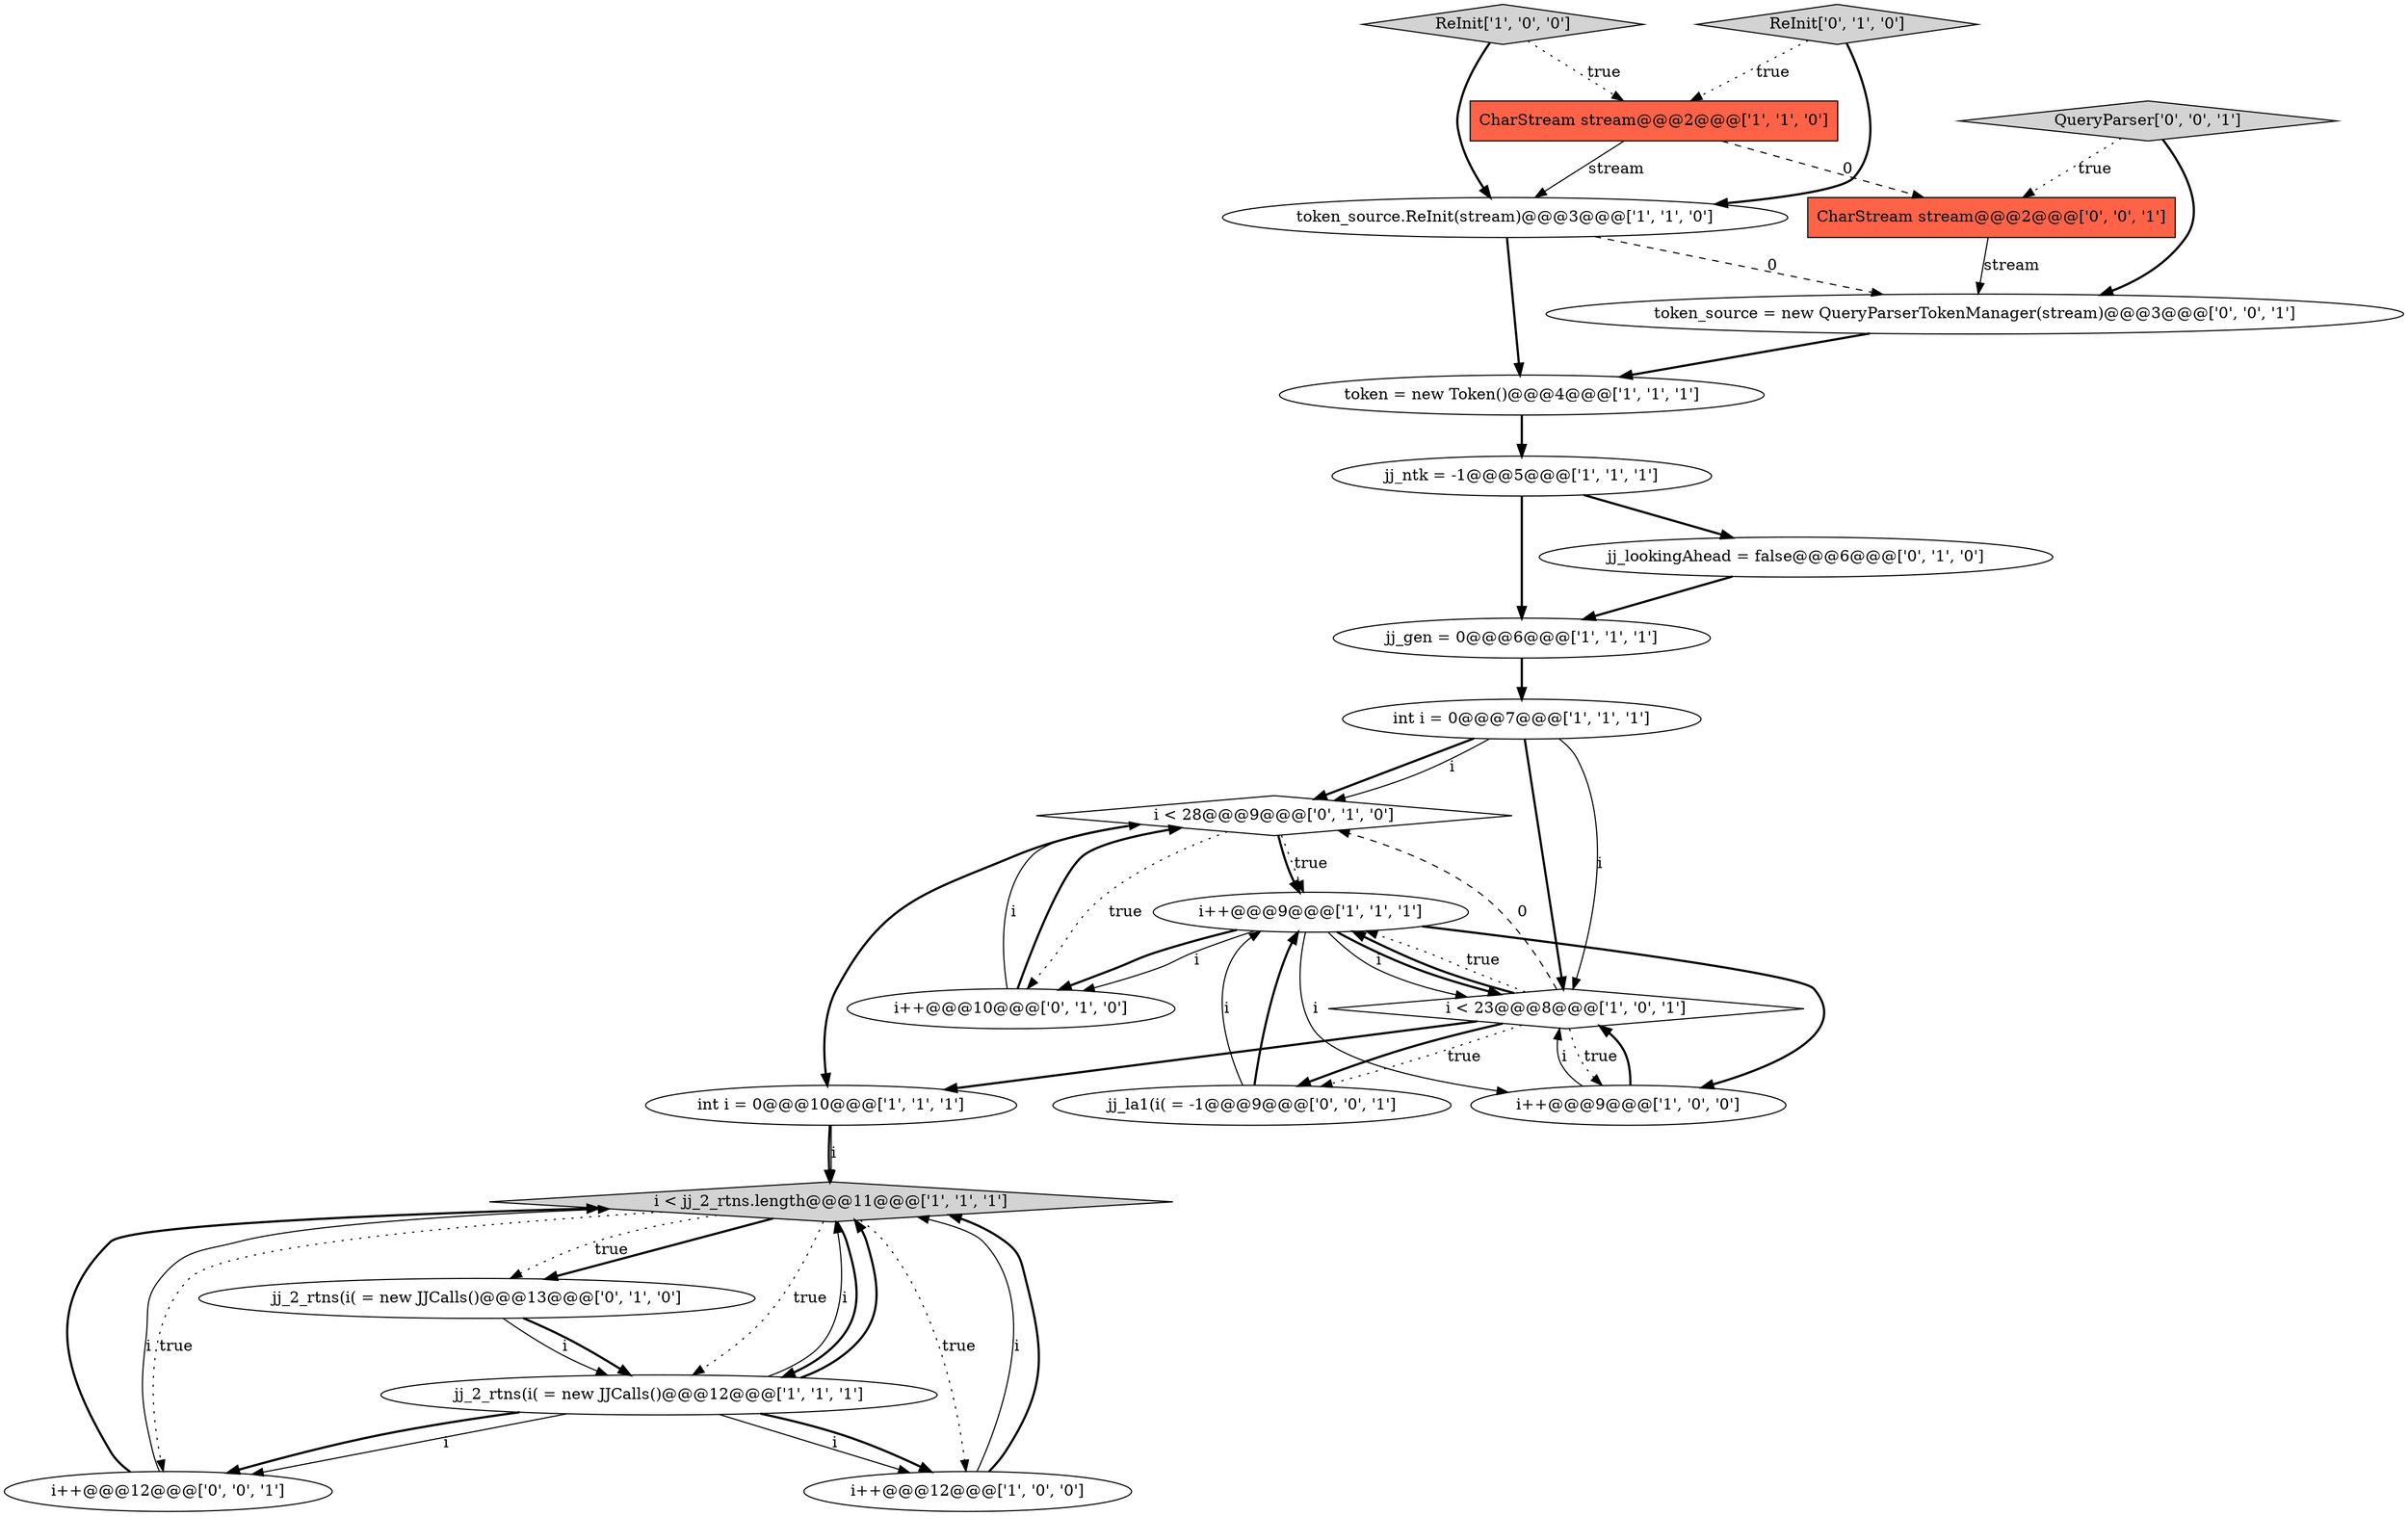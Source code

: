 digraph {
16 [style = filled, label = "i < 28@@@9@@@['0', '1', '0']", fillcolor = white, shape = diamond image = "AAA1AAABBB2BBB"];
10 [style = filled, label = "jj_gen = 0@@@6@@@['1', '1', '1']", fillcolor = white, shape = ellipse image = "AAA0AAABBB1BBB"];
15 [style = filled, label = "jj_2_rtns(i( = new JJCalls()@@@13@@@['0', '1', '0']", fillcolor = white, shape = ellipse image = "AAA0AAABBB2BBB"];
7 [style = filled, label = "ReInit['1', '0', '0']", fillcolor = lightgray, shape = diamond image = "AAA0AAABBB1BBB"];
11 [style = filled, label = "i < jj_2_rtns.length@@@11@@@['1', '1', '1']", fillcolor = lightgray, shape = diamond image = "AAA0AAABBB1BBB"];
13 [style = filled, label = "token_source.ReInit(stream)@@@3@@@['1', '1', '0']", fillcolor = white, shape = ellipse image = "AAA0AAABBB1BBB"];
1 [style = filled, label = "jj_ntk = -1@@@5@@@['1', '1', '1']", fillcolor = white, shape = ellipse image = "AAA0AAABBB1BBB"];
0 [style = filled, label = "CharStream stream@@@2@@@['1', '1', '0']", fillcolor = tomato, shape = box image = "AAA0AAABBB1BBB"];
9 [style = filled, label = "i < 23@@@8@@@['1', '0', '1']", fillcolor = white, shape = diamond image = "AAA0AAABBB1BBB"];
19 [style = filled, label = "jj_la1(i( = -1@@@9@@@['0', '0', '1']", fillcolor = white, shape = ellipse image = "AAA0AAABBB3BBB"];
20 [style = filled, label = "token_source = new QueryParserTokenManager(stream)@@@3@@@['0', '0', '1']", fillcolor = white, shape = ellipse image = "AAA0AAABBB3BBB"];
4 [style = filled, label = "int i = 0@@@7@@@['1', '1', '1']", fillcolor = white, shape = ellipse image = "AAA0AAABBB1BBB"];
2 [style = filled, label = "token = new Token()@@@4@@@['1', '1', '1']", fillcolor = white, shape = ellipse image = "AAA0AAABBB1BBB"];
23 [style = filled, label = "QueryParser['0', '0', '1']", fillcolor = lightgray, shape = diamond image = "AAA0AAABBB3BBB"];
3 [style = filled, label = "i++@@@9@@@['1', '0', '0']", fillcolor = white, shape = ellipse image = "AAA0AAABBB1BBB"];
17 [style = filled, label = "ReInit['0', '1', '0']", fillcolor = lightgray, shape = diamond image = "AAA0AAABBB2BBB"];
12 [style = filled, label = "jj_2_rtns(i( = new JJCalls()@@@12@@@['1', '1', '1']", fillcolor = white, shape = ellipse image = "AAA0AAABBB1BBB"];
8 [style = filled, label = "i++@@@9@@@['1', '1', '1']", fillcolor = white, shape = ellipse image = "AAA0AAABBB1BBB"];
21 [style = filled, label = "CharStream stream@@@2@@@['0', '0', '1']", fillcolor = tomato, shape = box image = "AAA0AAABBB3BBB"];
18 [style = filled, label = "jj_lookingAhead = false@@@6@@@['0', '1', '0']", fillcolor = white, shape = ellipse image = "AAA1AAABBB2BBB"];
14 [style = filled, label = "i++@@@10@@@['0', '1', '0']", fillcolor = white, shape = ellipse image = "AAA0AAABBB2BBB"];
22 [style = filled, label = "i++@@@12@@@['0', '0', '1']", fillcolor = white, shape = ellipse image = "AAA0AAABBB3BBB"];
5 [style = filled, label = "i++@@@12@@@['1', '0', '0']", fillcolor = white, shape = ellipse image = "AAA0AAABBB1BBB"];
6 [style = filled, label = "int i = 0@@@10@@@['1', '1', '1']", fillcolor = white, shape = ellipse image = "AAA0AAABBB1BBB"];
4->9 [style = solid, label="i"];
14->16 [style = solid, label="i"];
22->11 [style = bold, label=""];
9->19 [style = bold, label=""];
8->14 [style = solid, label="i"];
12->11 [style = solid, label="i"];
8->14 [style = bold, label=""];
9->8 [style = dotted, label="true"];
21->20 [style = solid, label="stream"];
19->8 [style = solid, label="i"];
5->11 [style = solid, label="i"];
11->12 [style = bold, label=""];
1->10 [style = bold, label=""];
8->9 [style = bold, label=""];
14->16 [style = bold, label=""];
17->0 [style = dotted, label="true"];
11->12 [style = dotted, label="true"];
4->16 [style = bold, label=""];
0->21 [style = dashed, label="0"];
12->22 [style = solid, label="i"];
15->12 [style = bold, label=""];
6->11 [style = bold, label=""];
19->8 [style = bold, label=""];
16->8 [style = bold, label=""];
16->14 [style = dotted, label="true"];
1->18 [style = bold, label=""];
8->3 [style = solid, label="i"];
11->15 [style = bold, label=""];
9->16 [style = dashed, label="0"];
8->3 [style = bold, label=""];
8->9 [style = solid, label="i"];
12->22 [style = bold, label=""];
12->5 [style = solid, label="i"];
9->6 [style = bold, label=""];
7->13 [style = bold, label=""];
12->5 [style = bold, label=""];
4->16 [style = solid, label="i"];
23->21 [style = dotted, label="true"];
5->11 [style = bold, label=""];
15->12 [style = solid, label="i"];
10->4 [style = bold, label=""];
17->13 [style = bold, label=""];
4->9 [style = bold, label=""];
3->9 [style = bold, label=""];
2->1 [style = bold, label=""];
18->10 [style = bold, label=""];
3->9 [style = solid, label="i"];
23->20 [style = bold, label=""];
16->6 [style = bold, label=""];
11->15 [style = dotted, label="true"];
13->20 [style = dashed, label="0"];
12->11 [style = bold, label=""];
9->3 [style = dotted, label="true"];
7->0 [style = dotted, label="true"];
16->8 [style = dotted, label="true"];
0->13 [style = solid, label="stream"];
20->2 [style = bold, label=""];
9->8 [style = bold, label=""];
11->22 [style = dotted, label="true"];
13->2 [style = bold, label=""];
22->11 [style = solid, label="i"];
9->19 [style = dotted, label="true"];
6->11 [style = solid, label="i"];
11->5 [style = dotted, label="true"];
}
